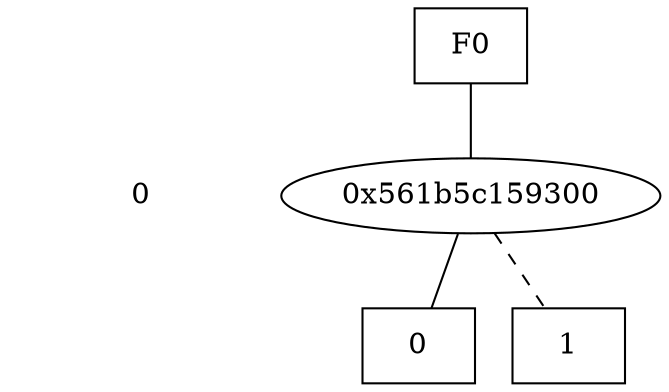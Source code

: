 digraph "DD" {
size = "7.5,10"
center = true;
edge [dir = none];
{ node [shape = plaintext];
  edge [style = invis];
  "CONST NODES" [style = invis];
" 0 " -> "CONST NODES"; 
}
{ rank = same; node [shape = box]; edge [style = invis];
"F0"; }
{ rank = same; " 0 ";
"0x561b5c159300";
}
{ rank = same; "CONST NODES";
{ node [shape = box]; "0x561b5c159260";
"0x561b5c159240";
}
}
"F0" -> "0x561b5c159300" [style = solid];
"0x561b5c159300" -> "0x561b5c159260";
"0x561b5c159300" -> "0x561b5c159240" [style = dashed];
"0x561b5c159260" [label = "0"];
"0x561b5c159240" [label = "1"];
}
